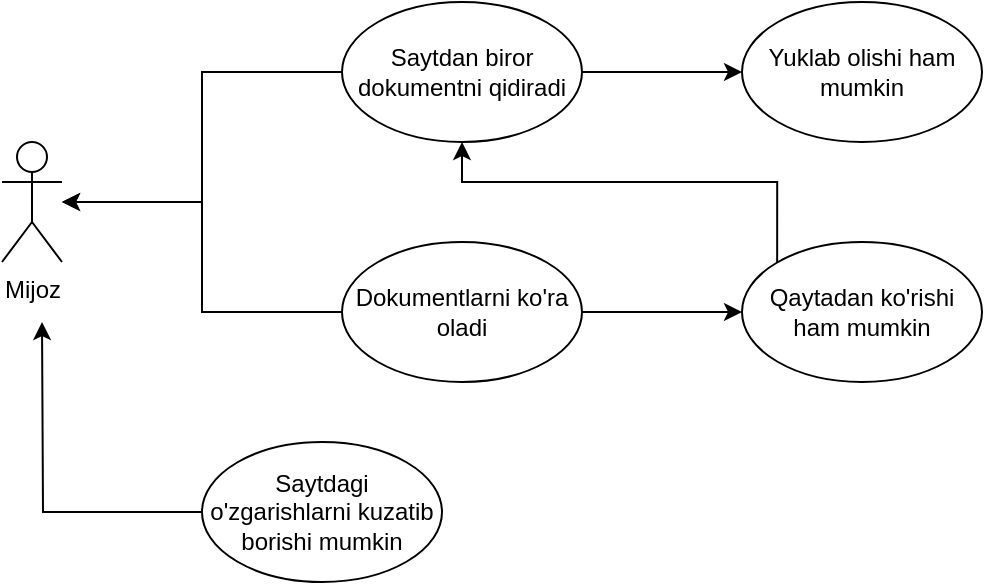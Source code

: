 <mxfile version="20.7.4" type="github"><diagram id="h2S8RUyX9lPQCFLFIIym" name="Page-1"><mxGraphModel dx="1434" dy="707" grid="1" gridSize="10" guides="1" tooltips="1" connect="1" arrows="1" fold="1" page="1" pageScale="1" pageWidth="827" pageHeight="1169" math="0" shadow="0"><root><mxCell id="0"/><mxCell id="1" parent="0"/><mxCell id="BmA6UeBNzYM1aajUF4KR-1" value="Mijoz" style="shape=umlActor;verticalLabelPosition=bottom;verticalAlign=top;html=1;outlineConnect=0;" parent="1" vertex="1"><mxGeometry x="40" y="230" width="30" height="60" as="geometry"/></mxCell><mxCell id="BmA6UeBNzYM1aajUF4KR-7" style="edgeStyle=orthogonalEdgeStyle;rounded=0;orthogonalLoop=1;jettySize=auto;html=1;" parent="1" source="BmA6UeBNzYM1aajUF4KR-4" target="BmA6UeBNzYM1aajUF4KR-1" edge="1"><mxGeometry relative="1" as="geometry"/></mxCell><mxCell id="BmA6UeBNzYM1aajUF4KR-11" value="" style="edgeStyle=orthogonalEdgeStyle;rounded=0;orthogonalLoop=1;jettySize=auto;html=1;" parent="1" source="BmA6UeBNzYM1aajUF4KR-4" target="BmA6UeBNzYM1aajUF4KR-10" edge="1"><mxGeometry relative="1" as="geometry"/></mxCell><mxCell id="BmA6UeBNzYM1aajUF4KR-4" value="Saytdan biror dokumentni qidiradi" style="ellipse;whiteSpace=wrap;html=1;" parent="1" vertex="1"><mxGeometry x="210" y="160" width="120" height="70" as="geometry"/></mxCell><mxCell id="BmA6UeBNzYM1aajUF4KR-9" style="edgeStyle=orthogonalEdgeStyle;rounded=0;orthogonalLoop=1;jettySize=auto;html=1;" parent="1" source="BmA6UeBNzYM1aajUF4KR-8" target="BmA6UeBNzYM1aajUF4KR-1" edge="1"><mxGeometry relative="1" as="geometry"/></mxCell><mxCell id="BmA6UeBNzYM1aajUF4KR-13" value="" style="edgeStyle=orthogonalEdgeStyle;rounded=0;orthogonalLoop=1;jettySize=auto;html=1;" parent="1" source="BmA6UeBNzYM1aajUF4KR-8" target="BmA6UeBNzYM1aajUF4KR-12" edge="1"><mxGeometry relative="1" as="geometry"/></mxCell><mxCell id="BmA6UeBNzYM1aajUF4KR-8" value="Dokumentlarni ko'ra oladi" style="ellipse;whiteSpace=wrap;html=1;" parent="1" vertex="1"><mxGeometry x="210" y="280" width="120" height="70" as="geometry"/></mxCell><mxCell id="BmA6UeBNzYM1aajUF4KR-10" value="Yuklab olishi ham mumkin" style="ellipse;whiteSpace=wrap;html=1;" parent="1" vertex="1"><mxGeometry x="410" y="160" width="120" height="70" as="geometry"/></mxCell><mxCell id="BmA6UeBNzYM1aajUF4KR-14" style="edgeStyle=orthogonalEdgeStyle;rounded=0;orthogonalLoop=1;jettySize=auto;html=1;exitX=0;exitY=0;exitDx=0;exitDy=0;" parent="1" source="BmA6UeBNzYM1aajUF4KR-12" target="BmA6UeBNzYM1aajUF4KR-4" edge="1"><mxGeometry relative="1" as="geometry"><Array as="points"><mxPoint x="428" y="250"/><mxPoint x="270" y="250"/></Array></mxGeometry></mxCell><mxCell id="BmA6UeBNzYM1aajUF4KR-12" value="Qaytadan ko'rishi ham mumkin" style="ellipse;whiteSpace=wrap;html=1;" parent="1" vertex="1"><mxGeometry x="410" y="280" width="120" height="70" as="geometry"/></mxCell><mxCell id="BmA6UeBNzYM1aajUF4KR-16" style="edgeStyle=orthogonalEdgeStyle;rounded=0;orthogonalLoop=1;jettySize=auto;html=1;" parent="1" source="BmA6UeBNzYM1aajUF4KR-15" edge="1"><mxGeometry relative="1" as="geometry"><mxPoint x="60" y="320" as="targetPoint"/></mxGeometry></mxCell><mxCell id="BmA6UeBNzYM1aajUF4KR-15" value="Saytdagi o'zgarishlarni kuzatib borishi mumkin" style="ellipse;whiteSpace=wrap;html=1;" parent="1" vertex="1"><mxGeometry x="140" y="380" width="120" height="70" as="geometry"/></mxCell></root></mxGraphModel></diagram></mxfile>